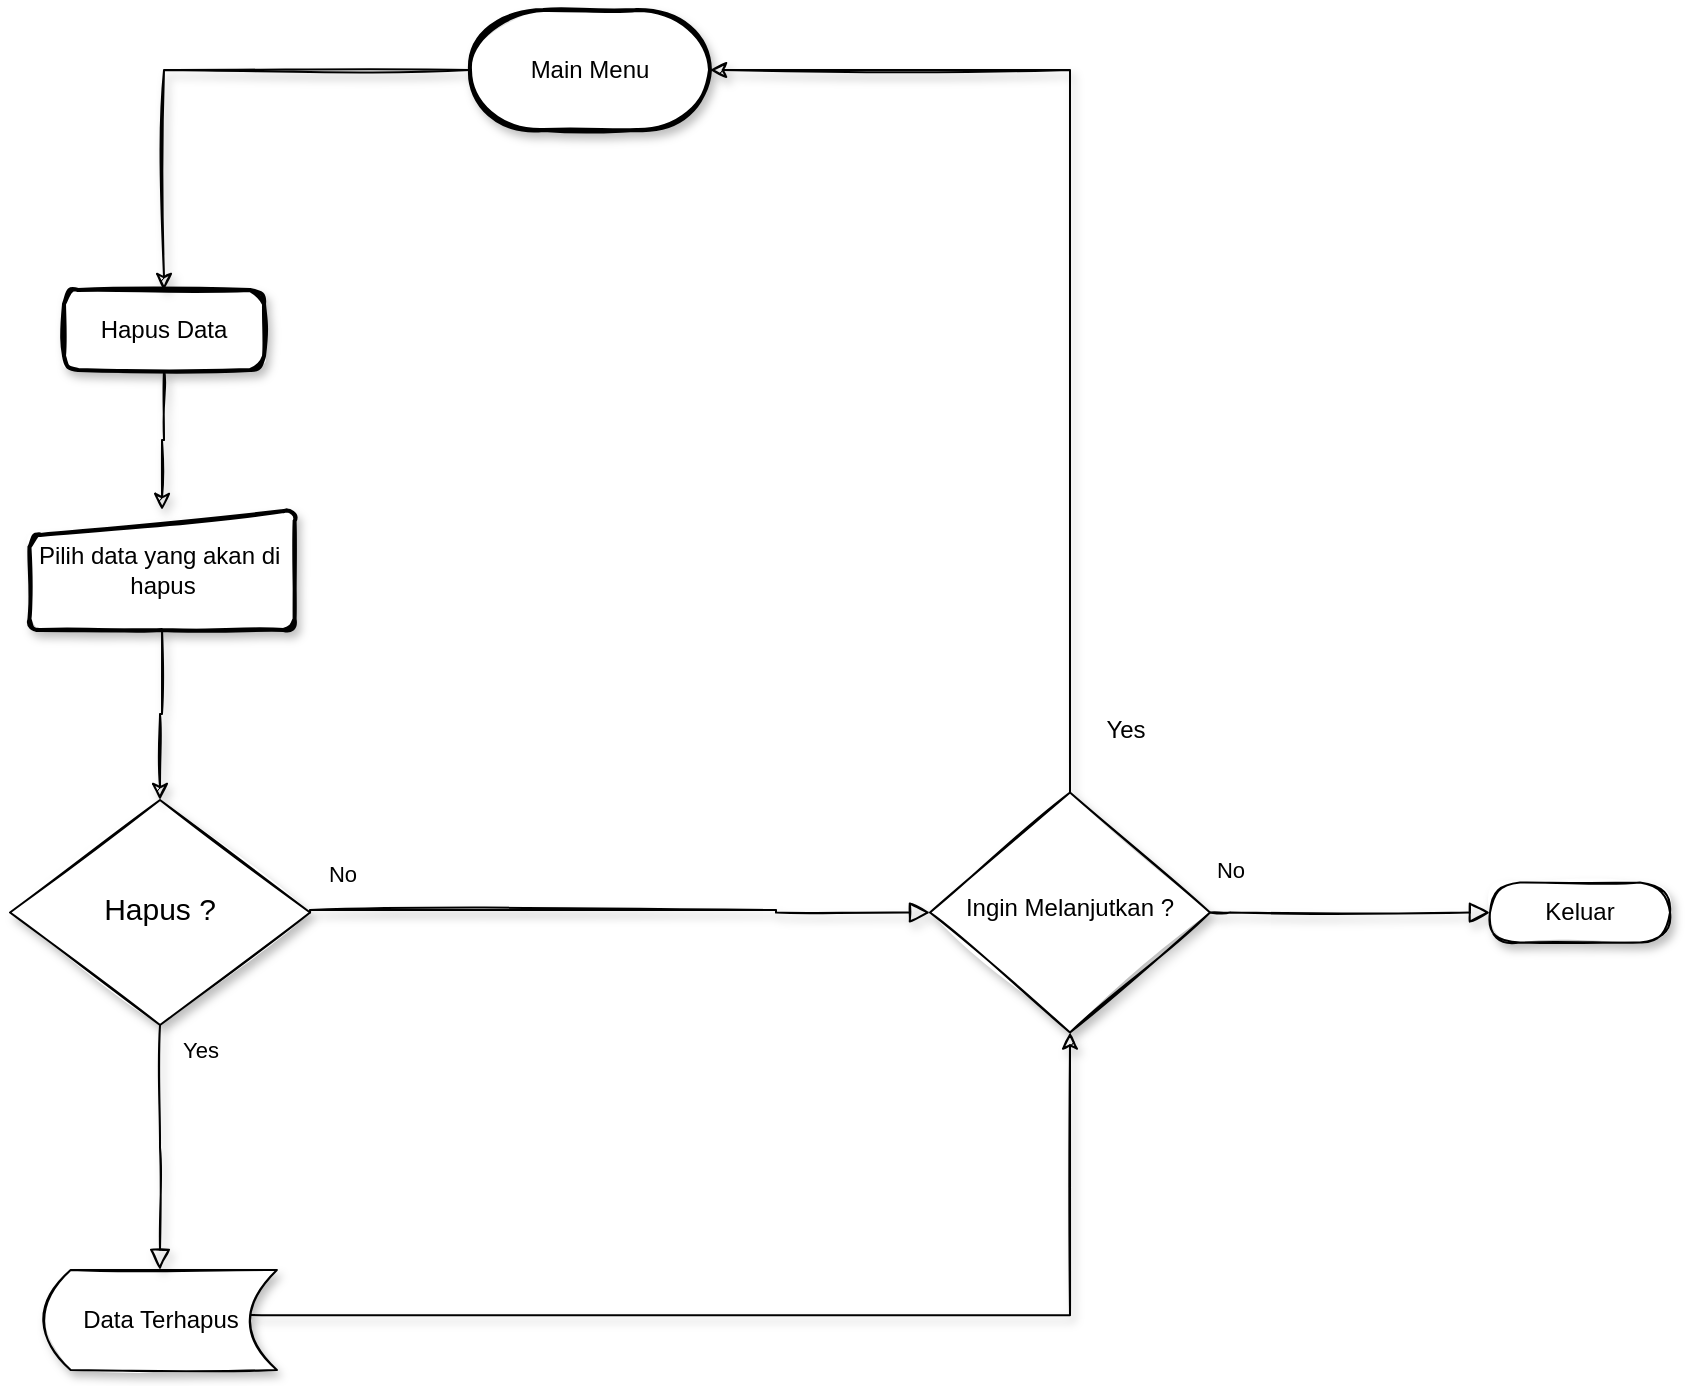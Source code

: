 <mxfile version="13.8.5" type="device"><diagram id="C5RBs43oDa-KdzZeNtuy" name="Page-1"><mxGraphModel dx="1483" dy="760" grid="1" gridSize="10" guides="1" tooltips="1" connect="1" arrows="1" fold="1" page="1" pageScale="1" pageWidth="1169" pageHeight="1654" math="0" shadow="0"><root><mxCell id="WIyWlLk6GJQsqaUBKTNV-0"/><mxCell id="WIyWlLk6GJQsqaUBKTNV-1" parent="WIyWlLk6GJQsqaUBKTNV-0"/><mxCell id="WIyWlLk6GJQsqaUBKTNV-5" value="No" style="edgeStyle=orthogonalEdgeStyle;rounded=0;html=1;jettySize=auto;orthogonalLoop=1;fontSize=11;endArrow=block;endFill=0;endSize=8;strokeWidth=1;shadow=1;labelBackgroundColor=none;entryX=0;entryY=0.5;entryDx=0;entryDy=0;exitX=1;exitY=0.5;exitDx=0;exitDy=0;sketch=1;" parent="WIyWlLk6GJQsqaUBKTNV-1" source="WIyWlLk6GJQsqaUBKTNV-6" target="WIyWlLk6GJQsqaUBKTNV-10" edge="1"><mxGeometry x="-0.888" y="18" relative="1" as="geometry"><mxPoint as="offset"/><mxPoint x="705.01" y="760" as="targetPoint"/><Array as="points"><mxPoint x="643" y="680"/><mxPoint x="720" y="681"/></Array></mxGeometry></mxCell><mxCell id="WIyWlLk6GJQsqaUBKTNV-6" value="&lt;font style=&quot;font-size: 15px&quot;&gt;Hapus ?&lt;/font&gt;" style="rhombus;whiteSpace=wrap;html=1;shadow=1;fontFamily=Helvetica;fontSize=12;align=center;strokeWidth=1;spacing=6;spacingTop=-4;sketch=1;" parent="WIyWlLk6GJQsqaUBKTNV-1" vertex="1"><mxGeometry x="260.01" y="625" width="150.01" height="112.5" as="geometry"/></mxCell><mxCell id="WIyWlLk6GJQsqaUBKTNV-8" value="No" style="rounded=0;html=1;jettySize=auto;orthogonalLoop=1;fontSize=11;endArrow=block;endFill=0;endSize=8;strokeWidth=1;shadow=1;labelBackgroundColor=none;edgeStyle=orthogonalEdgeStyle;exitX=1;exitY=0.5;exitDx=0;exitDy=0;sketch=1;" parent="WIyWlLk6GJQsqaUBKTNV-1" source="WIyWlLk6GJQsqaUBKTNV-10" target="WIyWlLk6GJQsqaUBKTNV-11" edge="1"><mxGeometry x="-0.857" y="21" relative="1" as="geometry"><mxPoint as="offset"/><Array as="points"><mxPoint x="870" y="681"/><mxPoint x="870" y="681"/></Array></mxGeometry></mxCell><mxCell id="Hhf_rpLxkyROJMuArF8t-0" style="edgeStyle=orthogonalEdgeStyle;rounded=0;orthogonalLoop=1;jettySize=auto;html=1;exitX=0.5;exitY=0;exitDx=0;exitDy=0;entryX=1;entryY=0.5;entryDx=0;entryDy=0;entryPerimeter=0;sketch=1;shadow=1;" parent="WIyWlLk6GJQsqaUBKTNV-1" source="WIyWlLk6GJQsqaUBKTNV-10" target="k73UpvDeiLM-uCpB4j8G-3" edge="1"><mxGeometry relative="1" as="geometry"><mxPoint x="630" y="260" as="targetPoint"/></mxGeometry></mxCell><mxCell id="WIyWlLk6GJQsqaUBKTNV-10" value="Ingin Melanjutkan ?" style="rhombus;whiteSpace=wrap;html=1;shadow=1;fontFamily=Helvetica;fontSize=12;align=center;strokeWidth=1;spacing=6;spacingTop=-4;sketch=1;" parent="WIyWlLk6GJQsqaUBKTNV-1" vertex="1"><mxGeometry x="720" y="621.25" width="140" height="120" as="geometry"/></mxCell><mxCell id="WIyWlLk6GJQsqaUBKTNV-11" value="Keluar" style="rounded=1;whiteSpace=wrap;html=1;fontSize=12;glass=0;strokeWidth=1;shadow=1;arcSize=50;sketch=1;" parent="WIyWlLk6GJQsqaUBKTNV-1" vertex="1"><mxGeometry x="1000" y="666.25" width="90" height="30" as="geometry"/></mxCell><mxCell id="k73UpvDeiLM-uCpB4j8G-72" style="edgeStyle=orthogonalEdgeStyle;rounded=0;orthogonalLoop=1;jettySize=auto;html=1;exitX=0.888;exitY=0.451;exitDx=0;exitDy=0;entryX=0.5;entryY=1;entryDx=0;entryDy=0;exitPerimeter=0;sketch=1;shadow=1;" parent="WIyWlLk6GJQsqaUBKTNV-1" source="axvm36HJjvKhQVbvXcTa-20" target="WIyWlLk6GJQsqaUBKTNV-10" edge="1"><mxGeometry relative="1" as="geometry"/></mxCell><mxCell id="axvm36HJjvKhQVbvXcTa-20" value="Data Terhapus" style="shape=dataStorage;whiteSpace=wrap;html=1;fixedSize=1;size=13.75;sketch=1;shadow=1;" parent="WIyWlLk6GJQsqaUBKTNV-1" vertex="1"><mxGeometry x="276.57" y="860" width="116.88" height="50" as="geometry"/></mxCell><mxCell id="axvm36HJjvKhQVbvXcTa-21" value="Yes" style="edgeStyle=orthogonalEdgeStyle;rounded=0;html=1;jettySize=auto;orthogonalLoop=1;fontSize=11;endArrow=block;endFill=0;endSize=8;strokeWidth=1;shadow=1;labelBackgroundColor=none;exitX=0.5;exitY=1;exitDx=0;exitDy=0;sketch=1;" parent="WIyWlLk6GJQsqaUBKTNV-1" source="WIyWlLk6GJQsqaUBKTNV-6" edge="1"><mxGeometry x="-0.818" y="20" relative="1" as="geometry"><mxPoint y="1" as="offset"/><mxPoint x="340.01" y="970" as="sourcePoint"/><mxPoint x="335.01" y="860" as="targetPoint"/><Array as="points"/></mxGeometry></mxCell><mxCell id="Hhf_rpLxkyROJMuArF8t-4" style="edgeStyle=orthogonalEdgeStyle;rounded=0;orthogonalLoop=1;jettySize=auto;html=1;exitX=0.5;exitY=1;exitDx=0;exitDy=0;entryX=0.5;entryY=0;entryDx=0;entryDy=0;sketch=1;shadow=1;" parent="WIyWlLk6GJQsqaUBKTNV-1" source="k73UpvDeiLM-uCpB4j8G-0" target="WIyWlLk6GJQsqaUBKTNV-6" edge="1"><mxGeometry relative="1" as="geometry"><Array as="points"><mxPoint x="335" y="582"/></Array></mxGeometry></mxCell><mxCell id="k73UpvDeiLM-uCpB4j8G-0" value="Pilih data yang akan di&amp;nbsp; hapus" style="html=1;strokeWidth=2;shape=manualInput;whiteSpace=wrap;rounded=1;size=13;arcSize=11;sketch=1;shadow=1;" parent="WIyWlLk6GJQsqaUBKTNV-1" vertex="1"><mxGeometry x="269.74" y="480" width="132.56" height="60" as="geometry"/></mxCell><mxCell id="Hhf_rpLxkyROJMuArF8t-3" style="edgeStyle=orthogonalEdgeStyle;rounded=0;orthogonalLoop=1;jettySize=auto;html=1;exitX=0.5;exitY=1;exitDx=0;exitDy=0;entryX=0.5;entryY=0;entryDx=0;entryDy=0;sketch=1;shadow=1;" parent="WIyWlLk6GJQsqaUBKTNV-1" source="k73UpvDeiLM-uCpB4j8G-2" target="k73UpvDeiLM-uCpB4j8G-0" edge="1"><mxGeometry relative="1" as="geometry"><Array as="points"><mxPoint x="336" y="445"/></Array></mxGeometry></mxCell><mxCell id="k73UpvDeiLM-uCpB4j8G-2" value="Hapus Data" style="rounded=1;whiteSpace=wrap;html=1;absoluteArcSize=1;arcSize=14;strokeWidth=2;sketch=1;shadow=1;" parent="WIyWlLk6GJQsqaUBKTNV-1" vertex="1"><mxGeometry x="287.01" y="370" width="100" height="40" as="geometry"/></mxCell><mxCell id="k73UpvDeiLM-uCpB4j8G-4" style="edgeStyle=orthogonalEdgeStyle;rounded=0;orthogonalLoop=1;jettySize=auto;html=1;exitX=0;exitY=0.5;exitDx=0;exitDy=0;exitPerimeter=0;entryX=0.5;entryY=0;entryDx=0;entryDy=0;sketch=1;shadow=1;" parent="WIyWlLk6GJQsqaUBKTNV-1" source="k73UpvDeiLM-uCpB4j8G-3" target="k73UpvDeiLM-uCpB4j8G-2" edge="1"><mxGeometry relative="1" as="geometry"/></mxCell><mxCell id="k73UpvDeiLM-uCpB4j8G-3" value="Main Menu" style="strokeWidth=2;html=1;shape=mxgraph.flowchart.terminator;whiteSpace=wrap;sketch=1;shadow=1;" parent="WIyWlLk6GJQsqaUBKTNV-1" vertex="1"><mxGeometry x="490" y="230" width="120" height="60" as="geometry"/></mxCell><mxCell id="k73UpvDeiLM-uCpB4j8G-19" value="Yes" style="text;html=1;strokeColor=none;fillColor=none;align=center;verticalAlign=middle;whiteSpace=wrap;rounded=0;sketch=1;shadow=1;" parent="WIyWlLk6GJQsqaUBKTNV-1" vertex="1"><mxGeometry x="797.54" y="580" width="40" height="20" as="geometry"/></mxCell></root></mxGraphModel></diagram></mxfile>